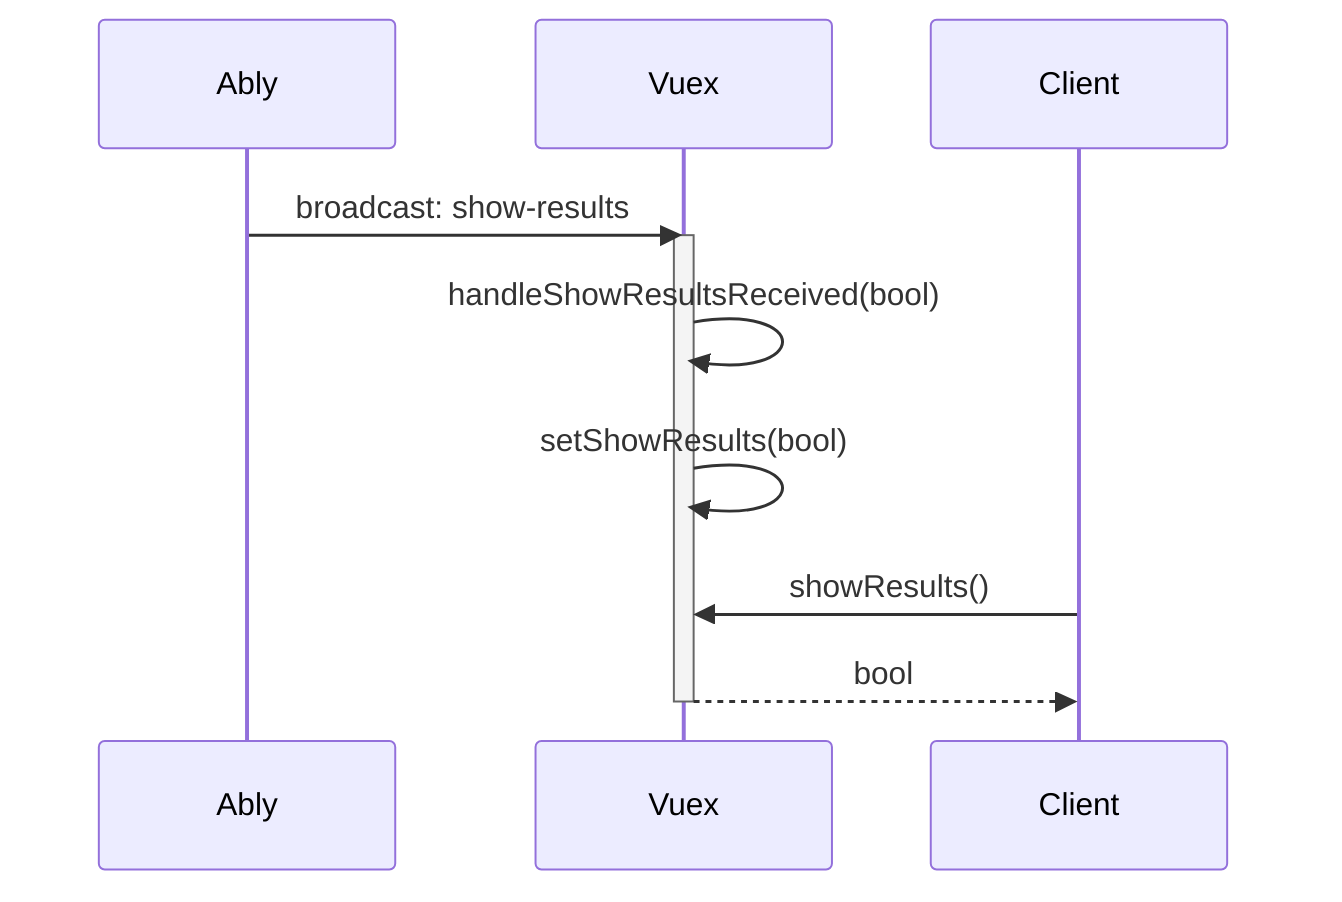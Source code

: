 sequenceDiagram
    Ably->>Vuex: broadcast: show-results
    activate Vuex
    Vuex->>Vuex: handleShowResultsReceived(bool)
    Vuex->>Vuex: setShowResults(bool)
    Client->>Vuex: showResults()
    Vuex-->>Client: bool   
    deactivate Vuex